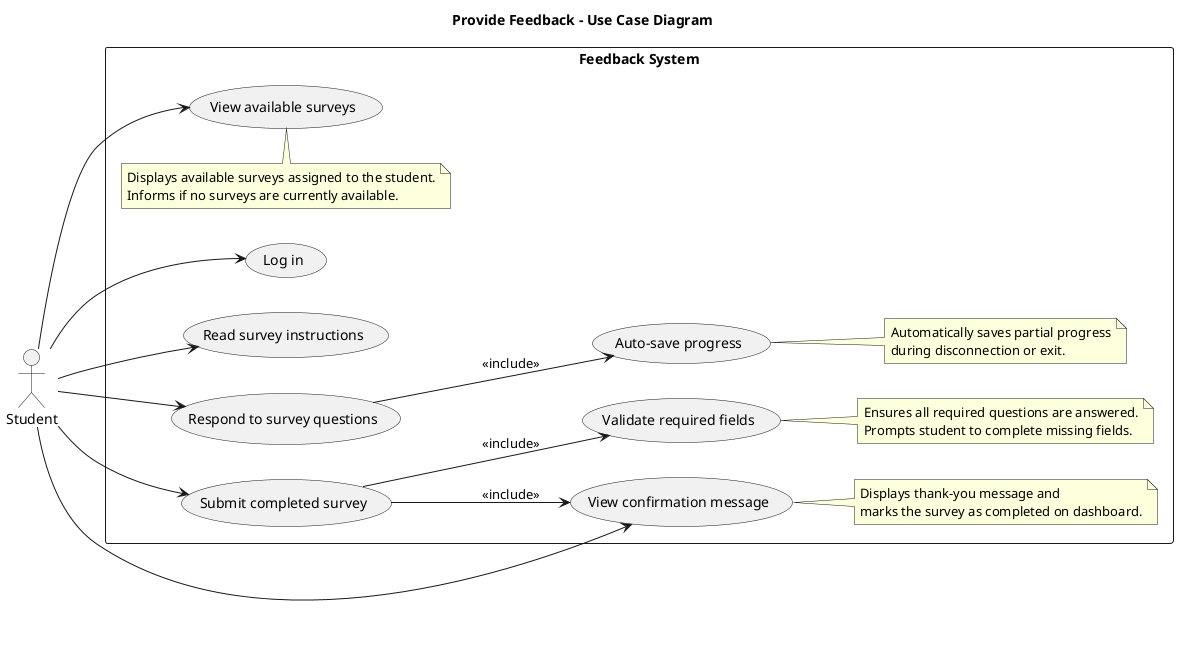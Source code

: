 @startuml provide_feedback_usecase

left to right direction
title Provide Feedback - Use Case Diagram

' Only include styling if consistency across diagrams is necessary, else use default PlantUML look for simplicity

' Primary Actor
actor Student

' System Boundary
rectangle "Feedback System" {

    usecase UC_Login as "Log in"
    usecase UC_ViewSurveys as "View available surveys"
    usecase UC_ReadInstructions as "Read survey instructions"
    usecase UC_Respond as "Respond to survey questions"
    usecase UC_SubmitSurvey as "Submit completed survey"
    usecase UC_Confirmation as "View confirmation message"
    usecase UC_AutoSave as "Auto-save progress"
    usecase UC_Validation as "Validate required fields"

    ' Main flow
    Student --> UC_Login
    Student --> UC_ViewSurveys
    Student --> UC_ReadInstructions
    Student --> UC_Respond
    UC_Respond --> UC_AutoSave : <<include>>
    Student --> UC_SubmitSurvey
    UC_SubmitSurvey --> UC_Validation : <<include>>
    UC_SubmitSurvey --> UC_Confirmation : <<include>>
    Student --> UC_Confirmation

    ' Notes for clarity
    note right of UC_AutoSave
        Automatically saves partial progress
        during disconnection or exit.
    end note

    note right of UC_Validation
        Ensures all required questions are answered.
        Prompts student to complete missing fields.
    end note

    note right of UC_Confirmation
        Displays thank-you message and
        marks the survey as completed on dashboard.
    end note

    note top of UC_ViewSurveys
        Displays available surveys assigned to the student.
        Informs if no surveys are currently available.
    end note
}

@enduml
